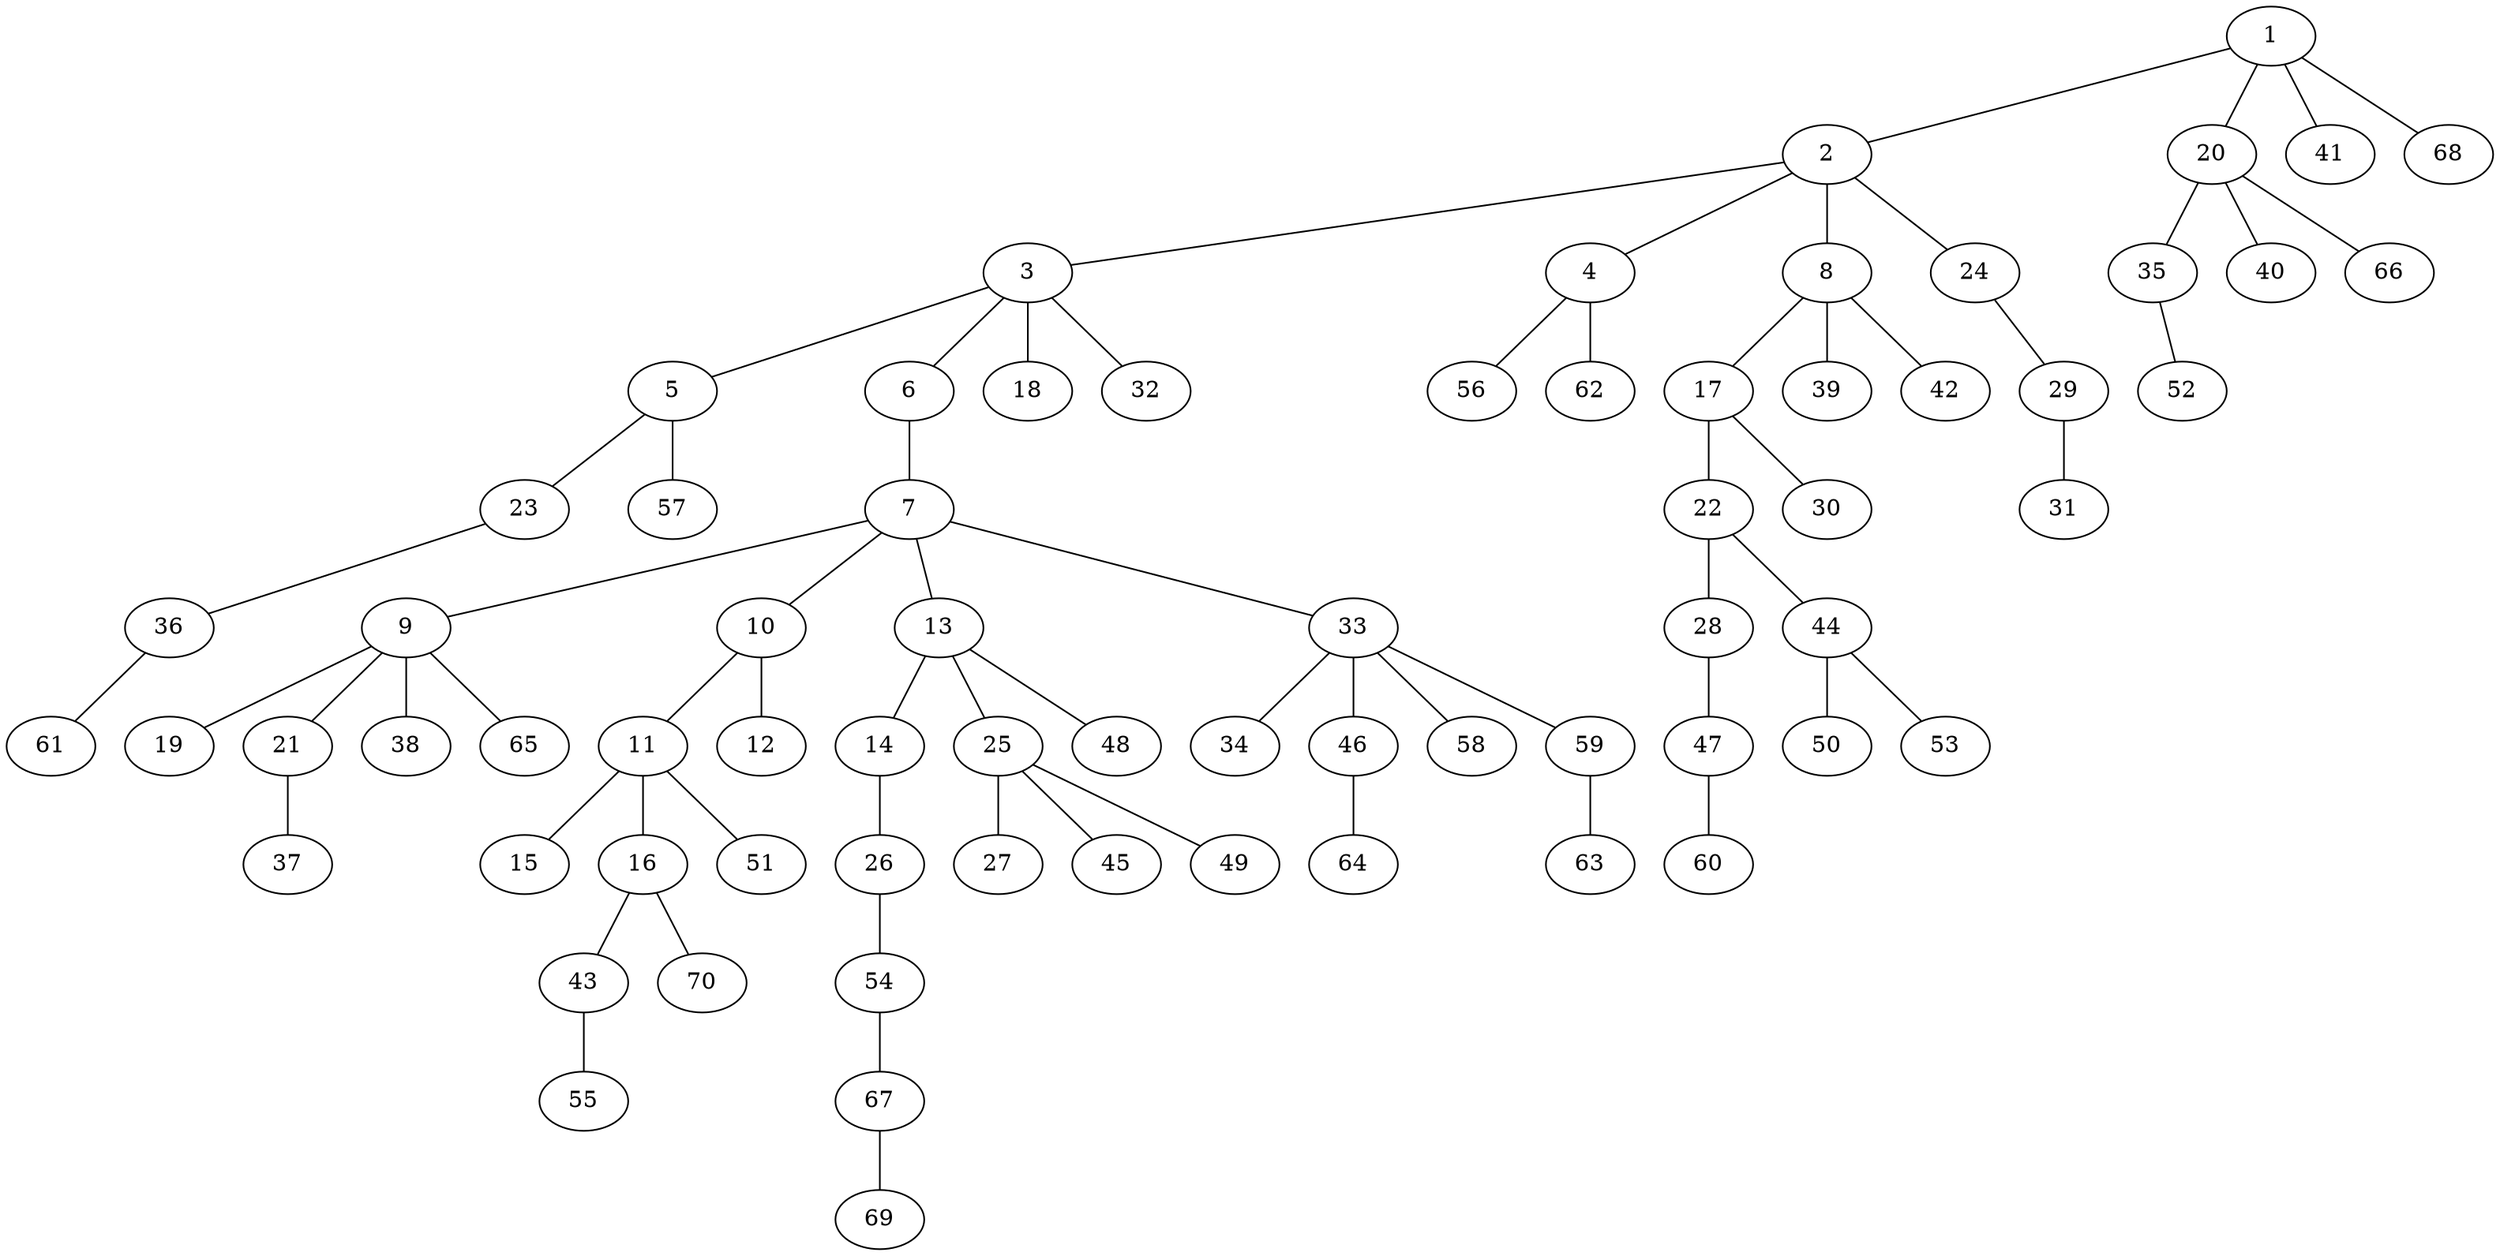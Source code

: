 graph graphname {1--2
1--20
1--41
1--68
2--3
2--4
2--8
2--24
3--5
3--6
3--18
3--32
4--56
4--62
5--23
5--57
6--7
7--9
7--10
7--13
7--33
8--17
8--39
8--42
9--19
9--21
9--38
9--65
10--11
10--12
11--15
11--16
11--51
13--14
13--25
13--48
14--26
16--43
16--70
17--22
17--30
20--35
20--40
20--66
21--37
22--28
22--44
23--36
24--29
25--27
25--45
25--49
26--54
28--47
29--31
33--34
33--46
33--58
33--59
35--52
36--61
43--55
44--50
44--53
46--64
47--60
54--67
59--63
67--69
}